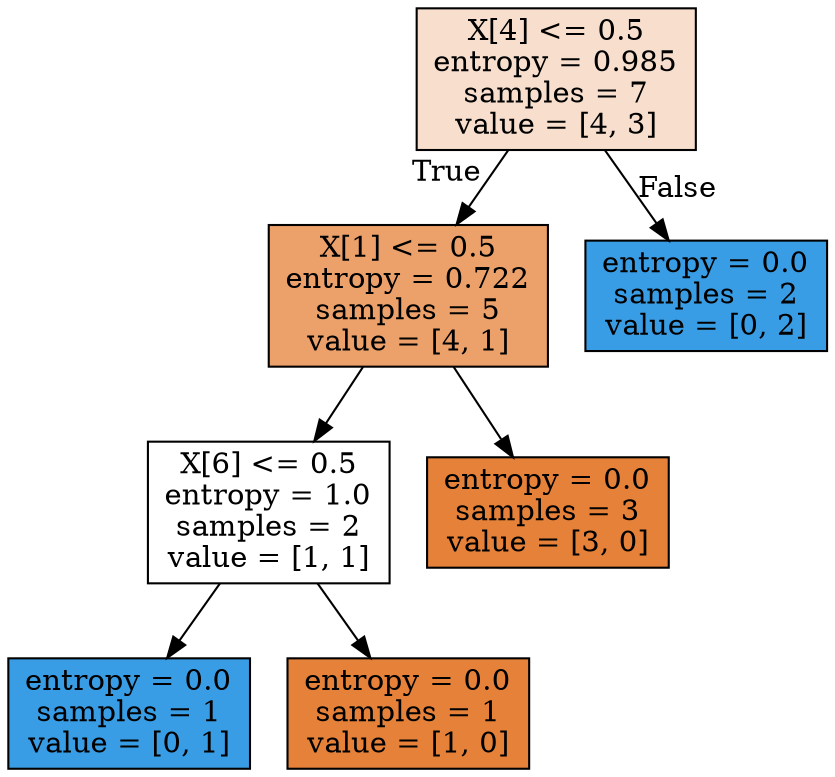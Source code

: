 digraph Tree {
node [shape=box, style="filled", color="black"] ;
0 [label="X[4] <= 0.5\nentropy = 0.985\nsamples = 7\nvalue = [4, 3]", fillcolor="#e5813940"] ;
1 [label="X[1] <= 0.5\nentropy = 0.722\nsamples = 5\nvalue = [4, 1]", fillcolor="#e58139bf"] ;
0 -> 1 [labeldistance=2.5, labelangle=45, headlabel="True"] ;
2 [label="X[6] <= 0.5\nentropy = 1.0\nsamples = 2\nvalue = [1, 1]", fillcolor="#e5813900"] ;
1 -> 2 ;
3 [label="entropy = 0.0\nsamples = 1\nvalue = [0, 1]", fillcolor="#399de5ff"] ;
2 -> 3 ;
4 [label="entropy = 0.0\nsamples = 1\nvalue = [1, 0]", fillcolor="#e58139ff"] ;
2 -> 4 ;
5 [label="entropy = 0.0\nsamples = 3\nvalue = [3, 0]", fillcolor="#e58139ff"] ;
1 -> 5 ;
6 [label="entropy = 0.0\nsamples = 2\nvalue = [0, 2]", fillcolor="#399de5ff"] ;
0 -> 6 [labeldistance=2.5, labelangle=-45, headlabel="False"] ;
}